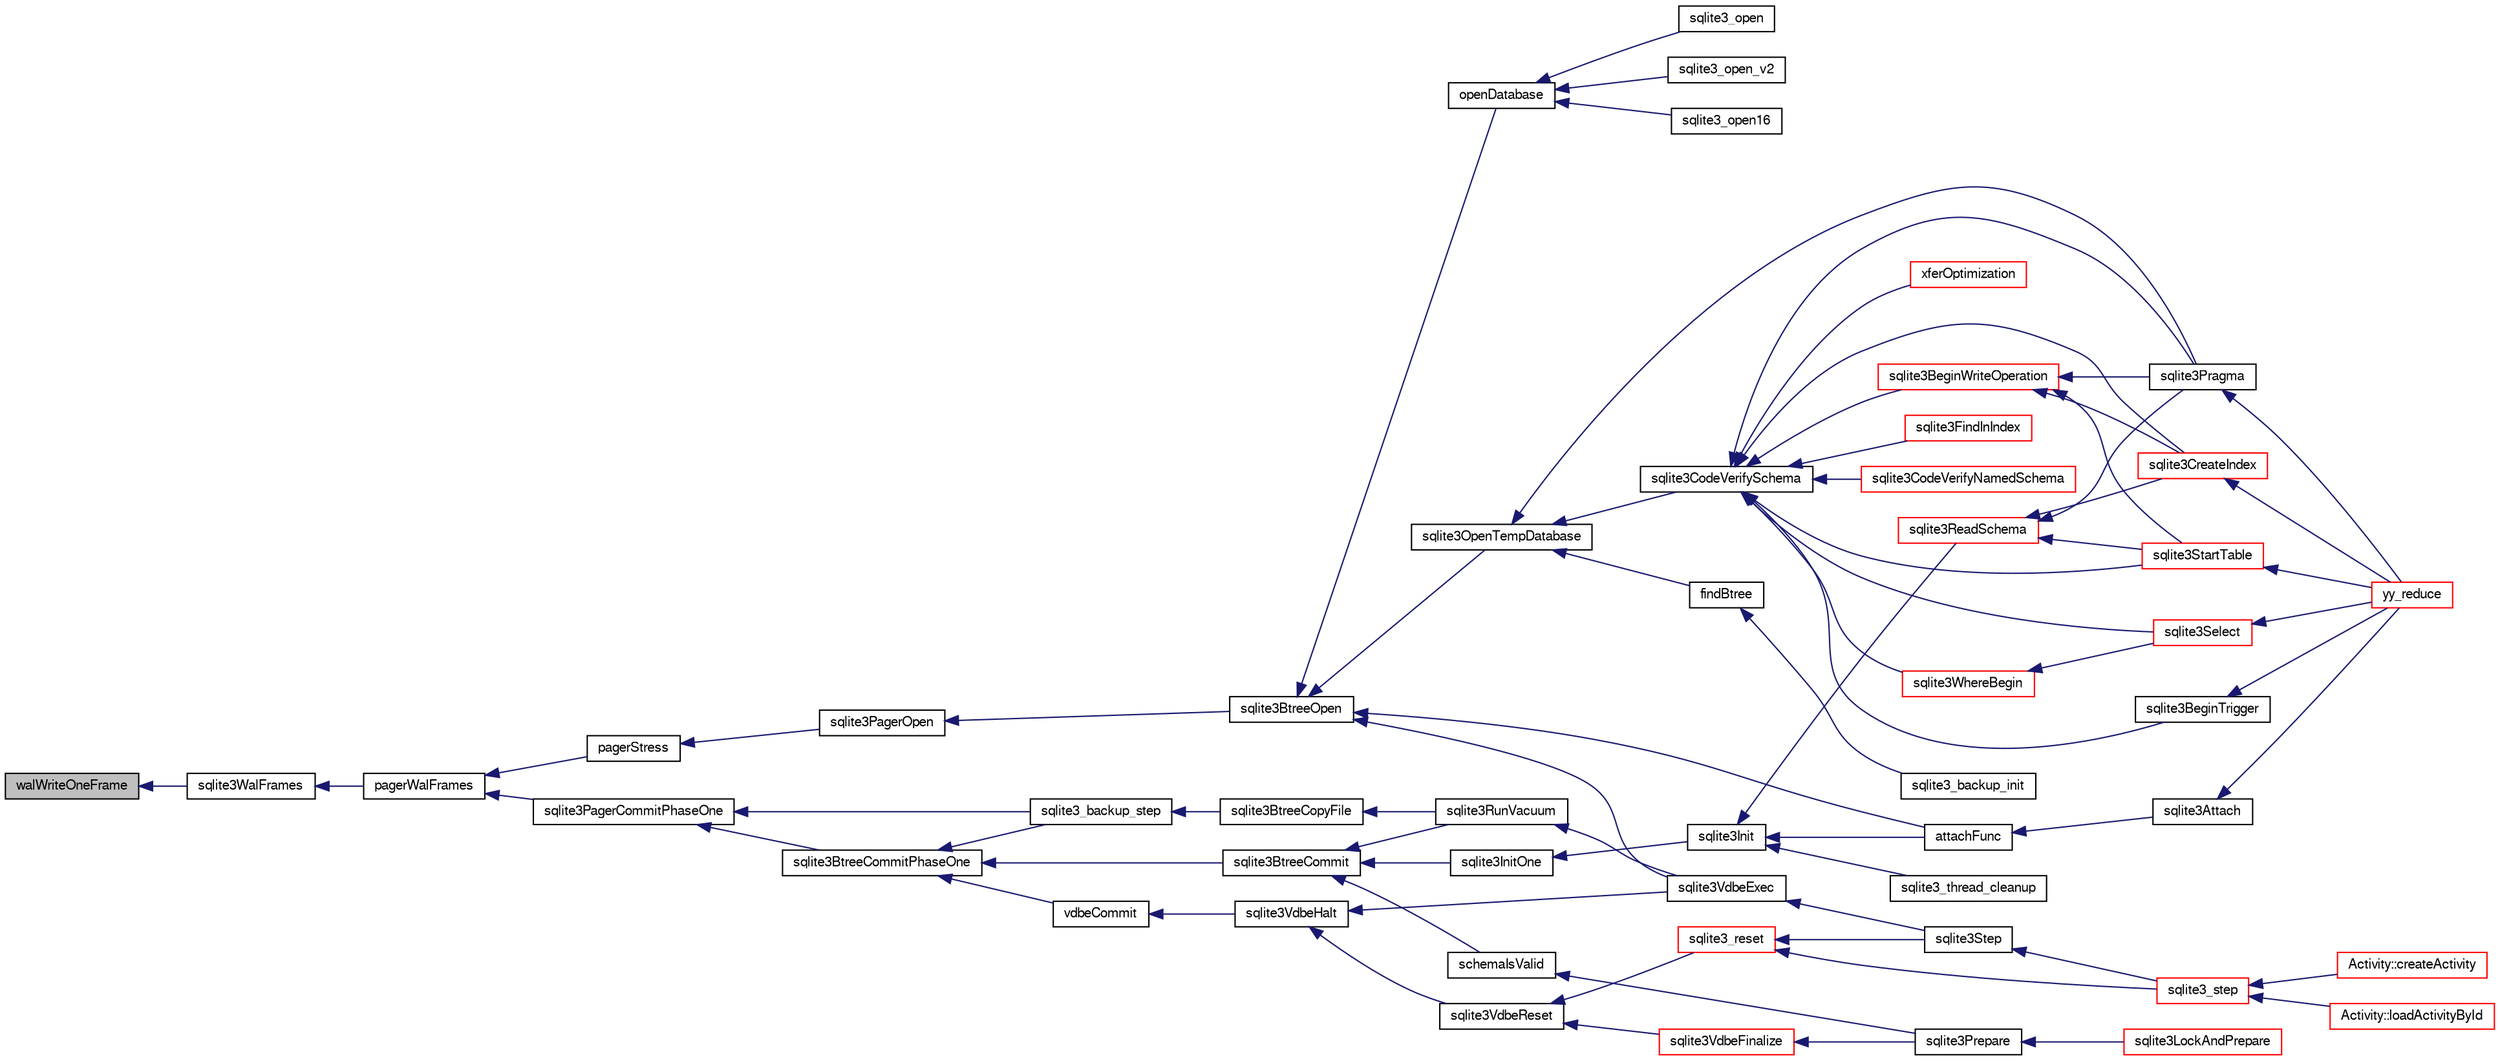 digraph "walWriteOneFrame"
{
  edge [fontname="FreeSans",fontsize="10",labelfontname="FreeSans",labelfontsize="10"];
  node [fontname="FreeSans",fontsize="10",shape=record];
  rankdir="LR";
  Node906107 [label="walWriteOneFrame",height=0.2,width=0.4,color="black", fillcolor="grey75", style="filled", fontcolor="black"];
  Node906107 -> Node906108 [dir="back",color="midnightblue",fontsize="10",style="solid",fontname="FreeSans"];
  Node906108 [label="sqlite3WalFrames",height=0.2,width=0.4,color="black", fillcolor="white", style="filled",URL="$sqlite3_8c.html#af9606aac275558d3b96c83b2bff2d717"];
  Node906108 -> Node906109 [dir="back",color="midnightblue",fontsize="10",style="solid",fontname="FreeSans"];
  Node906109 [label="pagerWalFrames",height=0.2,width=0.4,color="black", fillcolor="white", style="filled",URL="$sqlite3_8c.html#a1675dba6bfeb50d8aa8a0509103fd004"];
  Node906109 -> Node906110 [dir="back",color="midnightblue",fontsize="10",style="solid",fontname="FreeSans"];
  Node906110 [label="pagerStress",height=0.2,width=0.4,color="black", fillcolor="white", style="filled",URL="$sqlite3_8c.html#abb21a3a371038e9e3e69af0f21a1b386"];
  Node906110 -> Node906111 [dir="back",color="midnightblue",fontsize="10",style="solid",fontname="FreeSans"];
  Node906111 [label="sqlite3PagerOpen",height=0.2,width=0.4,color="black", fillcolor="white", style="filled",URL="$sqlite3_8c.html#a5b4a74e8a1754922c482b7af19b30611"];
  Node906111 -> Node906112 [dir="back",color="midnightblue",fontsize="10",style="solid",fontname="FreeSans"];
  Node906112 [label="sqlite3BtreeOpen",height=0.2,width=0.4,color="black", fillcolor="white", style="filled",URL="$sqlite3_8c.html#a13dcb44dc34af6ce9d38de9c5aa975f9"];
  Node906112 -> Node906113 [dir="back",color="midnightblue",fontsize="10",style="solid",fontname="FreeSans"];
  Node906113 [label="sqlite3VdbeExec",height=0.2,width=0.4,color="black", fillcolor="white", style="filled",URL="$sqlite3_8c.html#a8ce40a614bdc56719c4d642b1e4dfb21"];
  Node906113 -> Node906114 [dir="back",color="midnightblue",fontsize="10",style="solid",fontname="FreeSans"];
  Node906114 [label="sqlite3Step",height=0.2,width=0.4,color="black", fillcolor="white", style="filled",URL="$sqlite3_8c.html#a3f2872e873e2758a4beedad1d5113554"];
  Node906114 -> Node906115 [dir="back",color="midnightblue",fontsize="10",style="solid",fontname="FreeSans"];
  Node906115 [label="sqlite3_step",height=0.2,width=0.4,color="red", fillcolor="white", style="filled",URL="$sqlite3_8h.html#ac1e491ce36b7471eb28387f7d3c74334"];
  Node906115 -> Node906116 [dir="back",color="midnightblue",fontsize="10",style="solid",fontname="FreeSans"];
  Node906116 [label="Activity::createActivity",height=0.2,width=0.4,color="red", fillcolor="white", style="filled",URL="$classActivity.html#a813cc5e52c14ab49b39014c134e3425b"];
  Node906115 -> Node906119 [dir="back",color="midnightblue",fontsize="10",style="solid",fontname="FreeSans"];
  Node906119 [label="Activity::loadActivityById",height=0.2,width=0.4,color="red", fillcolor="white", style="filled",URL="$classActivity.html#abe4ffb4f08a47212ebf9013259d9e7fd"];
  Node906112 -> Node906141 [dir="back",color="midnightblue",fontsize="10",style="solid",fontname="FreeSans"];
  Node906141 [label="attachFunc",height=0.2,width=0.4,color="black", fillcolor="white", style="filled",URL="$sqlite3_8c.html#a69cb751a7da501b9a0aa37e0d7c3eaf7"];
  Node906141 -> Node906142 [dir="back",color="midnightblue",fontsize="10",style="solid",fontname="FreeSans"];
  Node906142 [label="sqlite3Attach",height=0.2,width=0.4,color="black", fillcolor="white", style="filled",URL="$sqlite3_8c.html#ae0907fe0b43cc1b4c7e6a16213e8546f"];
  Node906142 -> Node906143 [dir="back",color="midnightblue",fontsize="10",style="solid",fontname="FreeSans"];
  Node906143 [label="yy_reduce",height=0.2,width=0.4,color="red", fillcolor="white", style="filled",URL="$sqlite3_8c.html#a7c419a9b25711c666a9a2449ef377f14"];
  Node906112 -> Node906374 [dir="back",color="midnightblue",fontsize="10",style="solid",fontname="FreeSans"];
  Node906374 [label="sqlite3OpenTempDatabase",height=0.2,width=0.4,color="black", fillcolor="white", style="filled",URL="$sqlite3_8c.html#aaf3088380b731428b72d3b5777f93755"];
  Node906374 -> Node906318 [dir="back",color="midnightblue",fontsize="10",style="solid",fontname="FreeSans"];
  Node906318 [label="findBtree",height=0.2,width=0.4,color="black", fillcolor="white", style="filled",URL="$sqlite3_8c.html#ab4ee5743b77efd7f8832bf0b9315f973"];
  Node906318 -> Node906319 [dir="back",color="midnightblue",fontsize="10",style="solid",fontname="FreeSans"];
  Node906319 [label="sqlite3_backup_init",height=0.2,width=0.4,color="black", fillcolor="white", style="filled",URL="$sqlite3_8h.html#a9c9aa9e8edeb9910d93148a6621c1097"];
  Node906374 -> Node906375 [dir="back",color="midnightblue",fontsize="10",style="solid",fontname="FreeSans"];
  Node906375 [label="sqlite3CodeVerifySchema",height=0.2,width=0.4,color="black", fillcolor="white", style="filled",URL="$sqlite3_8c.html#ad9d8708d96f8416ec59ebf41c57000f9"];
  Node906375 -> Node906194 [dir="back",color="midnightblue",fontsize="10",style="solid",fontname="FreeSans"];
  Node906194 [label="sqlite3FindInIndex",height=0.2,width=0.4,color="red", fillcolor="white", style="filled",URL="$sqlite3_8c.html#af7d8c56ab0231f44bb5f87b3fafeffb2"];
  Node906375 -> Node906235 [dir="back",color="midnightblue",fontsize="10",style="solid",fontname="FreeSans"];
  Node906235 [label="sqlite3StartTable",height=0.2,width=0.4,color="red", fillcolor="white", style="filled",URL="$sqlite3_8c.html#af49b4395f39d9078a0dda2484c183012"];
  Node906235 -> Node906143 [dir="back",color="midnightblue",fontsize="10",style="solid",fontname="FreeSans"];
  Node906375 -> Node906152 [dir="back",color="midnightblue",fontsize="10",style="solid",fontname="FreeSans"];
  Node906152 [label="sqlite3CreateIndex",height=0.2,width=0.4,color="red", fillcolor="white", style="filled",URL="$sqlite3_8c.html#a8dbe5e590ab6c58a8c45f34f7c81e825"];
  Node906152 -> Node906143 [dir="back",color="midnightblue",fontsize="10",style="solid",fontname="FreeSans"];
  Node906375 -> Node906376 [dir="back",color="midnightblue",fontsize="10",style="solid",fontname="FreeSans"];
  Node906376 [label="sqlite3CodeVerifyNamedSchema",height=0.2,width=0.4,color="red", fillcolor="white", style="filled",URL="$sqlite3_8c.html#a30331e33b8e462cbe3aa83c8bddb8c0e"];
  Node906375 -> Node906377 [dir="back",color="midnightblue",fontsize="10",style="solid",fontname="FreeSans"];
  Node906377 [label="sqlite3BeginWriteOperation",height=0.2,width=0.4,color="red", fillcolor="white", style="filled",URL="$sqlite3_8c.html#a21b1b811bbe305f922244f8913c87f10"];
  Node906377 -> Node906235 [dir="back",color="midnightblue",fontsize="10",style="solid",fontname="FreeSans"];
  Node906377 -> Node906152 [dir="back",color="midnightblue",fontsize="10",style="solid",fontname="FreeSans"];
  Node906377 -> Node906191 [dir="back",color="midnightblue",fontsize="10",style="solid",fontname="FreeSans"];
  Node906191 [label="sqlite3Pragma",height=0.2,width=0.4,color="black", fillcolor="white", style="filled",URL="$sqlite3_8c.html#a111391370f58f8e6a6eca51fd34d62ed"];
  Node906191 -> Node906143 [dir="back",color="midnightblue",fontsize="10",style="solid",fontname="FreeSans"];
  Node906375 -> Node906172 [dir="back",color="midnightblue",fontsize="10",style="solid",fontname="FreeSans"];
  Node906172 [label="xferOptimization",height=0.2,width=0.4,color="red", fillcolor="white", style="filled",URL="$sqlite3_8c.html#ae85c90f7d064fe83f4ed930e708855d2"];
  Node906375 -> Node906191 [dir="back",color="midnightblue",fontsize="10",style="solid",fontname="FreeSans"];
  Node906375 -> Node906192 [dir="back",color="midnightblue",fontsize="10",style="solid",fontname="FreeSans"];
  Node906192 [label="sqlite3Select",height=0.2,width=0.4,color="red", fillcolor="white", style="filled",URL="$sqlite3_8c.html#a2465ee8c956209ba4b272477b7c21a45"];
  Node906192 -> Node906143 [dir="back",color="midnightblue",fontsize="10",style="solid",fontname="FreeSans"];
  Node906375 -> Node906171 [dir="back",color="midnightblue",fontsize="10",style="solid",fontname="FreeSans"];
  Node906171 [label="sqlite3BeginTrigger",height=0.2,width=0.4,color="black", fillcolor="white", style="filled",URL="$sqlite3_8c.html#ac20a731dbd52edec68a09962c7f39a4c"];
  Node906171 -> Node906143 [dir="back",color="midnightblue",fontsize="10",style="solid",fontname="FreeSans"];
  Node906375 -> Node906208 [dir="back",color="midnightblue",fontsize="10",style="solid",fontname="FreeSans"];
  Node906208 [label="sqlite3WhereBegin",height=0.2,width=0.4,color="red", fillcolor="white", style="filled",URL="$sqlite3_8c.html#acad049f5c9a96a8118cffd5e5ce89f7c"];
  Node906208 -> Node906192 [dir="back",color="midnightblue",fontsize="10",style="solid",fontname="FreeSans"];
  Node906374 -> Node906191 [dir="back",color="midnightblue",fontsize="10",style="solid",fontname="FreeSans"];
  Node906112 -> Node906348 [dir="back",color="midnightblue",fontsize="10",style="solid",fontname="FreeSans"];
  Node906348 [label="openDatabase",height=0.2,width=0.4,color="black", fillcolor="white", style="filled",URL="$sqlite3_8c.html#a6a9c3bc3a64234e863413f41db473758"];
  Node906348 -> Node906349 [dir="back",color="midnightblue",fontsize="10",style="solid",fontname="FreeSans"];
  Node906349 [label="sqlite3_open",height=0.2,width=0.4,color="black", fillcolor="white", style="filled",URL="$sqlite3_8h.html#a97ba966ed1acc38409786258268f5f71"];
  Node906348 -> Node906350 [dir="back",color="midnightblue",fontsize="10",style="solid",fontname="FreeSans"];
  Node906350 [label="sqlite3_open_v2",height=0.2,width=0.4,color="black", fillcolor="white", style="filled",URL="$sqlite3_8h.html#a140fe275b6975dc867cea50a65a217c4"];
  Node906348 -> Node906351 [dir="back",color="midnightblue",fontsize="10",style="solid",fontname="FreeSans"];
  Node906351 [label="sqlite3_open16",height=0.2,width=0.4,color="black", fillcolor="white", style="filled",URL="$sqlite3_8h.html#adbc401bb96713f32e553db32f6f3ca33"];
  Node906109 -> Node906379 [dir="back",color="midnightblue",fontsize="10",style="solid",fontname="FreeSans"];
  Node906379 [label="sqlite3PagerCommitPhaseOne",height=0.2,width=0.4,color="black", fillcolor="white", style="filled",URL="$sqlite3_8c.html#a2baf986bff9120486e9acc5951494ea7"];
  Node906379 -> Node906380 [dir="back",color="midnightblue",fontsize="10",style="solid",fontname="FreeSans"];
  Node906380 [label="sqlite3BtreeCommitPhaseOne",height=0.2,width=0.4,color="black", fillcolor="white", style="filled",URL="$sqlite3_8c.html#ae266cba101e64ad99a166f237532e262"];
  Node906380 -> Node906381 [dir="back",color="midnightblue",fontsize="10",style="solid",fontname="FreeSans"];
  Node906381 [label="sqlite3BtreeCommit",height=0.2,width=0.4,color="black", fillcolor="white", style="filled",URL="$sqlite3_8c.html#a8e56ab314556935f9f73080147d26419"];
  Node906381 -> Node906139 [dir="back",color="midnightblue",fontsize="10",style="solid",fontname="FreeSans"];
  Node906139 [label="sqlite3InitOne",height=0.2,width=0.4,color="black", fillcolor="white", style="filled",URL="$sqlite3_8c.html#ac4318b25df65269906b0379251fe9b85"];
  Node906139 -> Node906140 [dir="back",color="midnightblue",fontsize="10",style="solid",fontname="FreeSans"];
  Node906140 [label="sqlite3Init",height=0.2,width=0.4,color="black", fillcolor="white", style="filled",URL="$sqlite3_8c.html#aed74e3dc765631a833f522f425ff5a48"];
  Node906140 -> Node906141 [dir="back",color="midnightblue",fontsize="10",style="solid",fontname="FreeSans"];
  Node906140 -> Node906145 [dir="back",color="midnightblue",fontsize="10",style="solid",fontname="FreeSans"];
  Node906145 [label="sqlite3ReadSchema",height=0.2,width=0.4,color="red", fillcolor="white", style="filled",URL="$sqlite3_8c.html#ac41a97f30334f7d35b2b5713097eca90"];
  Node906145 -> Node906235 [dir="back",color="midnightblue",fontsize="10",style="solid",fontname="FreeSans"];
  Node906145 -> Node906152 [dir="back",color="midnightblue",fontsize="10",style="solid",fontname="FreeSans"];
  Node906145 -> Node906191 [dir="back",color="midnightblue",fontsize="10",style="solid",fontname="FreeSans"];
  Node906140 -> Node906239 [dir="back",color="midnightblue",fontsize="10",style="solid",fontname="FreeSans"];
  Node906239 [label="sqlite3_thread_cleanup",height=0.2,width=0.4,color="black", fillcolor="white", style="filled",URL="$sqlite3_8h.html#a34980c829db84f02e1a1599063469f06"];
  Node906381 -> Node906324 [dir="back",color="midnightblue",fontsize="10",style="solid",fontname="FreeSans"];
  Node906324 [label="schemaIsValid",height=0.2,width=0.4,color="black", fillcolor="white", style="filled",URL="$sqlite3_8c.html#a7c466fe28e7ca6f46b8bf72c46d9738d"];
  Node906324 -> Node906292 [dir="back",color="midnightblue",fontsize="10",style="solid",fontname="FreeSans"];
  Node906292 [label="sqlite3Prepare",height=0.2,width=0.4,color="black", fillcolor="white", style="filled",URL="$sqlite3_8c.html#acb25890858d0bf4b12eb7aae569f0c7b"];
  Node906292 -> Node906293 [dir="back",color="midnightblue",fontsize="10",style="solid",fontname="FreeSans"];
  Node906293 [label="sqlite3LockAndPrepare",height=0.2,width=0.4,color="red", fillcolor="white", style="filled",URL="$sqlite3_8c.html#a5db1ec5589aa2b02c6d979211a8789bd"];
  Node906381 -> Node906299 [dir="back",color="midnightblue",fontsize="10",style="solid",fontname="FreeSans"];
  Node906299 [label="sqlite3RunVacuum",height=0.2,width=0.4,color="black", fillcolor="white", style="filled",URL="$sqlite3_8c.html#a5e83ddc7b3e7e8e79ad5d1fc92de1d2f"];
  Node906299 -> Node906113 [dir="back",color="midnightblue",fontsize="10",style="solid",fontname="FreeSans"];
  Node906380 -> Node906326 [dir="back",color="midnightblue",fontsize="10",style="solid",fontname="FreeSans"];
  Node906326 [label="sqlite3_backup_step",height=0.2,width=0.4,color="black", fillcolor="white", style="filled",URL="$sqlite3_8h.html#a1699b75e98d082eebc465a9e64c35269"];
  Node906326 -> Node906327 [dir="back",color="midnightblue",fontsize="10",style="solid",fontname="FreeSans"];
  Node906327 [label="sqlite3BtreeCopyFile",height=0.2,width=0.4,color="black", fillcolor="white", style="filled",URL="$sqlite3_8c.html#a4d9e19a79f0d5c1dfcef0bd137ae83f9"];
  Node906327 -> Node906299 [dir="back",color="midnightblue",fontsize="10",style="solid",fontname="FreeSans"];
  Node906380 -> Node906382 [dir="back",color="midnightblue",fontsize="10",style="solid",fontname="FreeSans"];
  Node906382 [label="vdbeCommit",height=0.2,width=0.4,color="black", fillcolor="white", style="filled",URL="$sqlite3_8c.html#a5d7f1e0625451b987728f600cfe1b92d"];
  Node906382 -> Node906332 [dir="back",color="midnightblue",fontsize="10",style="solid",fontname="FreeSans"];
  Node906332 [label="sqlite3VdbeHalt",height=0.2,width=0.4,color="black", fillcolor="white", style="filled",URL="$sqlite3_8c.html#a8d1d99703d999190fbc35ecc981cb709"];
  Node906332 -> Node906333 [dir="back",color="midnightblue",fontsize="10",style="solid",fontname="FreeSans"];
  Node906333 [label="sqlite3VdbeReset",height=0.2,width=0.4,color="black", fillcolor="white", style="filled",URL="$sqlite3_8c.html#a315a913742f7267f90d46d41446353b1"];
  Node906333 -> Node906334 [dir="back",color="midnightblue",fontsize="10",style="solid",fontname="FreeSans"];
  Node906334 [label="sqlite3VdbeFinalize",height=0.2,width=0.4,color="red", fillcolor="white", style="filled",URL="$sqlite3_8c.html#af81e0c8d03b71610d3a826469f67bbd4"];
  Node906334 -> Node906292 [dir="back",color="midnightblue",fontsize="10",style="solid",fontname="FreeSans"];
  Node906333 -> Node906341 [dir="back",color="midnightblue",fontsize="10",style="solid",fontname="FreeSans"];
  Node906341 [label="sqlite3_reset",height=0.2,width=0.4,color="red", fillcolor="white", style="filled",URL="$sqlite3_8h.html#a758efebc2e95694959ab0e74b397984c"];
  Node906341 -> Node906114 [dir="back",color="midnightblue",fontsize="10",style="solid",fontname="FreeSans"];
  Node906341 -> Node906115 [dir="back",color="midnightblue",fontsize="10",style="solid",fontname="FreeSans"];
  Node906332 -> Node906113 [dir="back",color="midnightblue",fontsize="10",style="solid",fontname="FreeSans"];
  Node906379 -> Node906326 [dir="back",color="midnightblue",fontsize="10",style="solid",fontname="FreeSans"];
}
